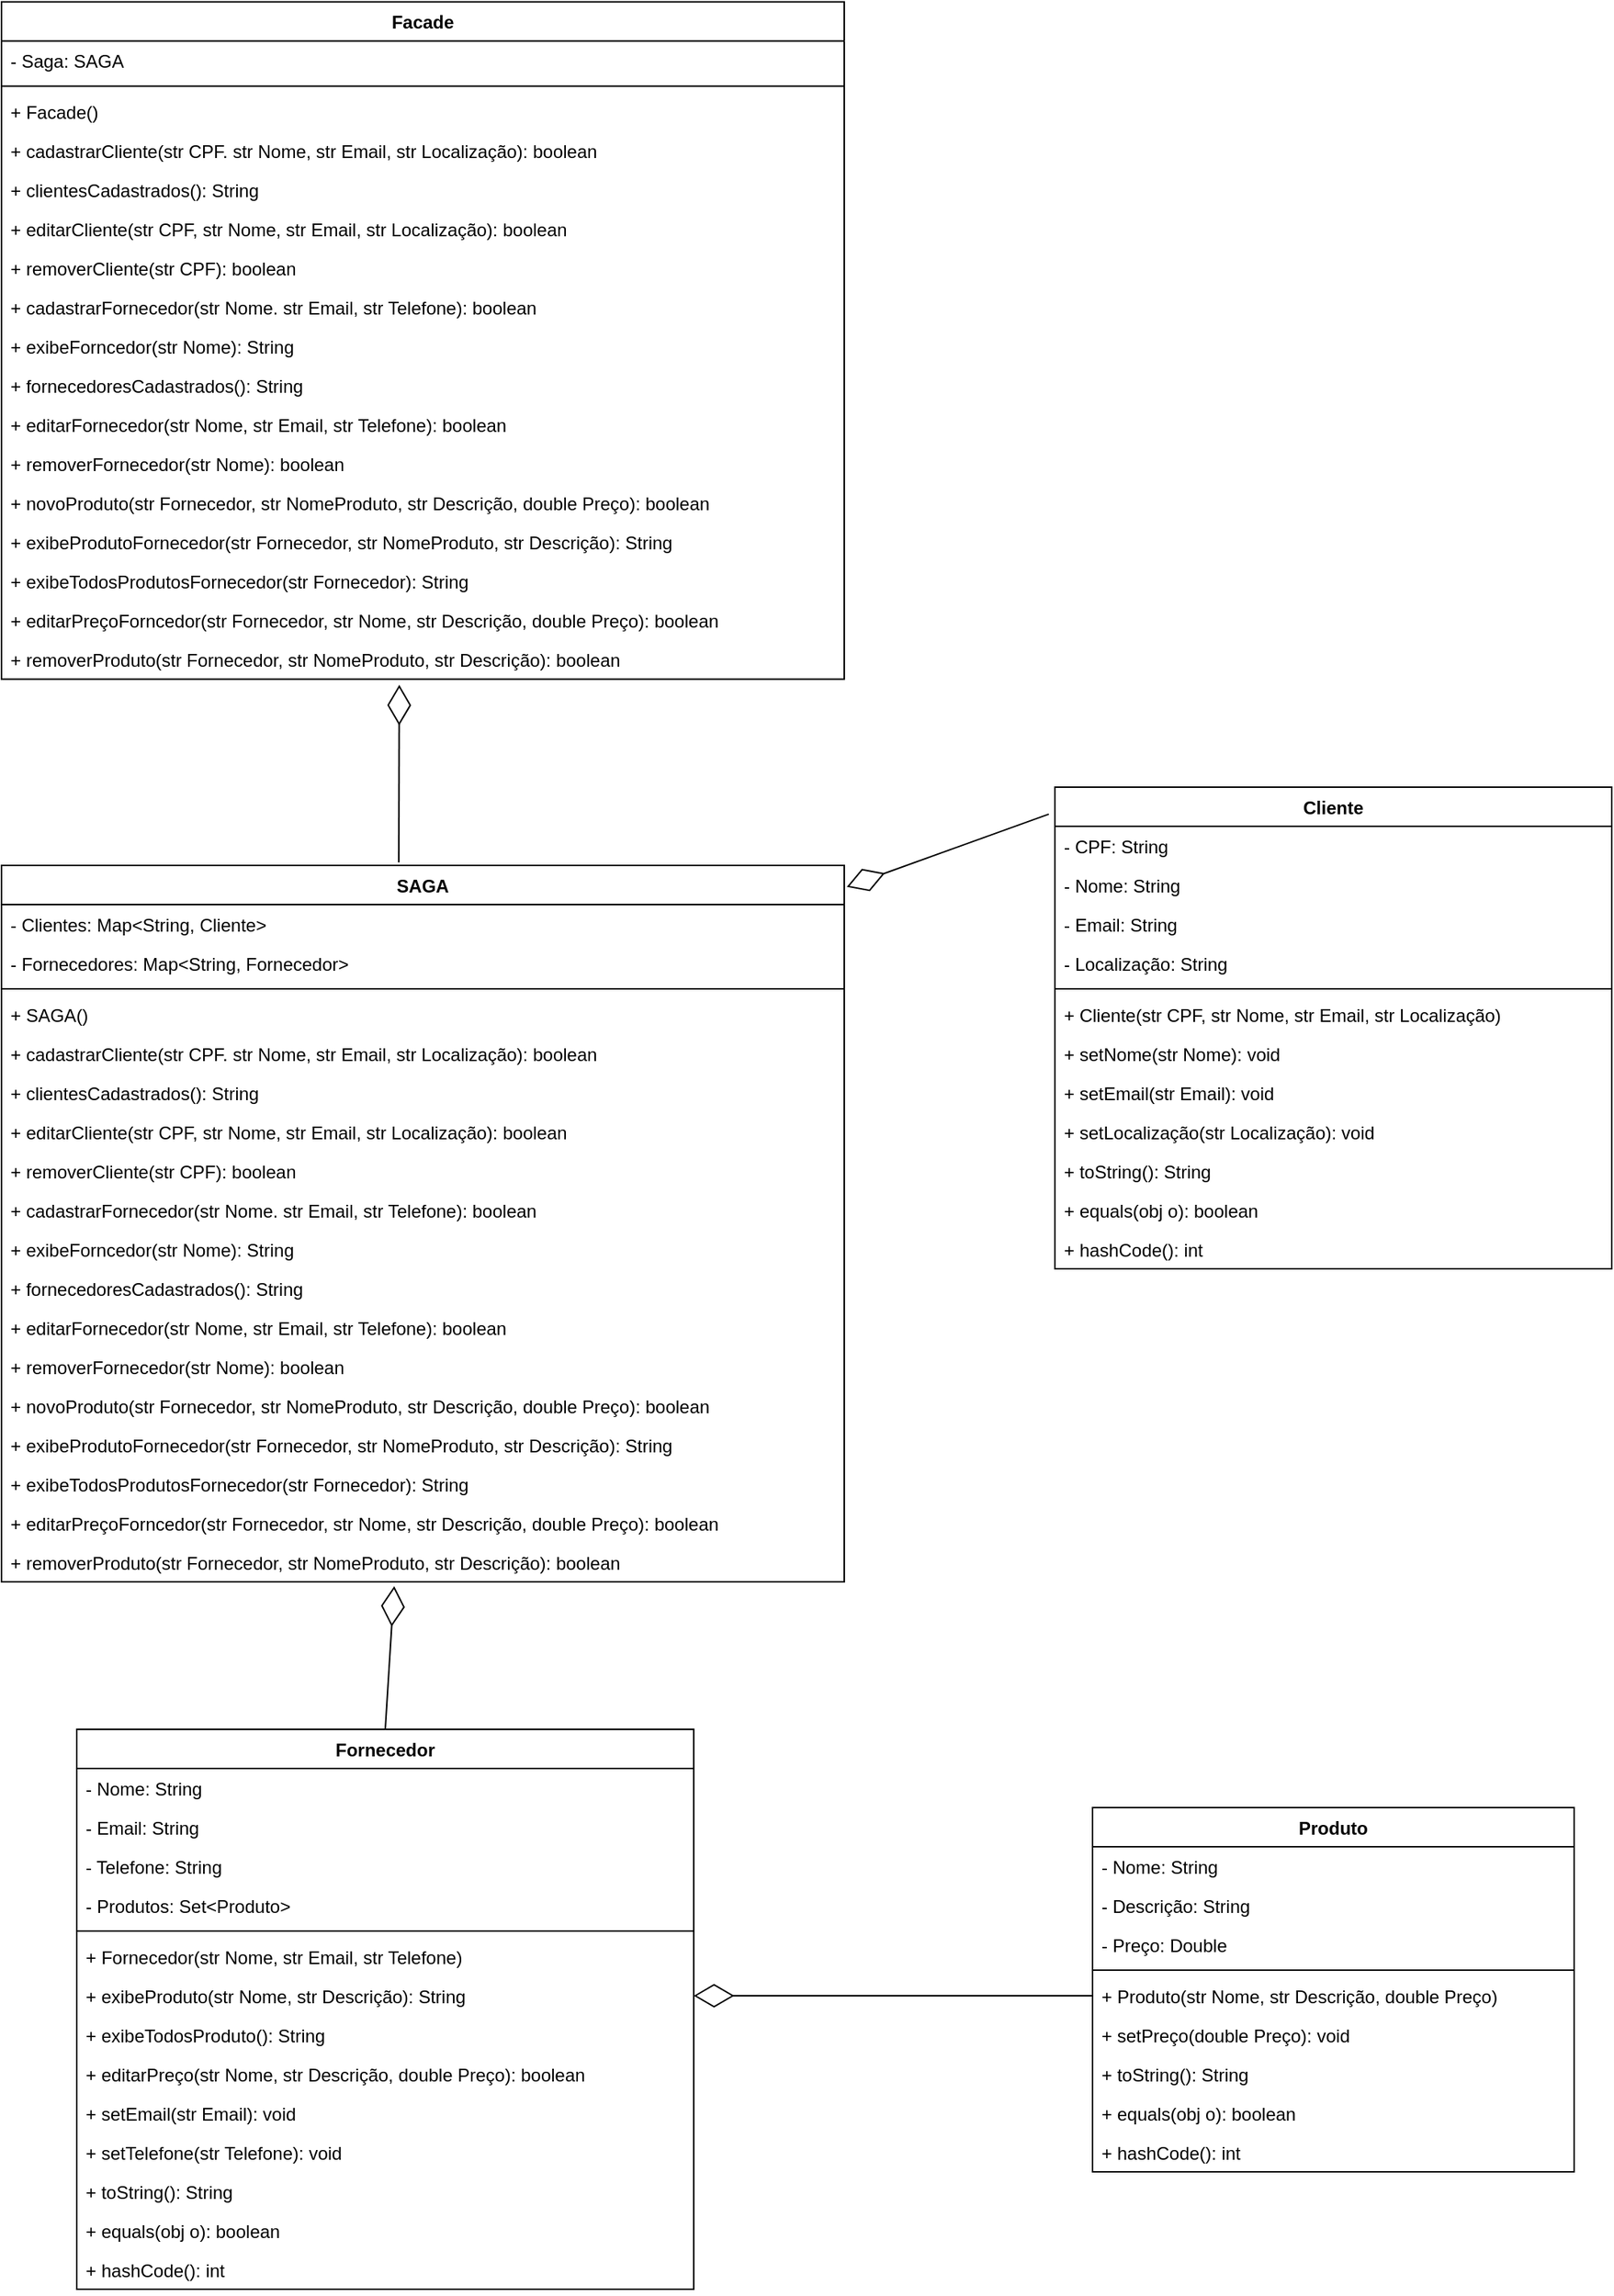 <mxfile version="10.6.5" type="github"><diagram id="1dacf897ab-67nC6Y--v" name="Page-1"><mxGraphModel dx="1561" dy="2015" grid="1" gridSize="10" guides="1" tooltips="1" connect="1" arrows="1" fold="1" page="1" pageScale="1" pageWidth="850" pageHeight="1100" math="0" shadow="0"><root><mxCell id="0"/><mxCell id="1" parent="0"/><mxCell id="9AOsRPNk2wngLEuKn75F-15" value="SAGA" style="swimlane;fontStyle=1;align=center;verticalAlign=top;childLayout=stackLayout;horizontal=1;startSize=26;horizontalStack=0;resizeParent=1;resizeParentMax=0;resizeLast=0;collapsible=1;marginBottom=0;" vertex="1" parent="1"><mxGeometry x="30" y="132" width="560" height="476" as="geometry"/></mxCell><mxCell id="9AOsRPNk2wngLEuKn75F-16" value="- Clientes: Map&lt;String, Cliente&gt;" style="text;strokeColor=none;fillColor=none;align=left;verticalAlign=top;spacingLeft=4;spacingRight=4;overflow=hidden;rotatable=0;points=[[0,0.5],[1,0.5]];portConstraint=eastwest;" vertex="1" parent="9AOsRPNk2wngLEuKn75F-15"><mxGeometry y="26" width="560" height="26" as="geometry"/></mxCell><mxCell id="9AOsRPNk2wngLEuKn75F-70" value="- Fornecedores: Map&lt;String, Fornecedor&gt;" style="text;strokeColor=none;fillColor=none;align=left;verticalAlign=top;spacingLeft=4;spacingRight=4;overflow=hidden;rotatable=0;points=[[0,0.5],[1,0.5]];portConstraint=eastwest;" vertex="1" parent="9AOsRPNk2wngLEuKn75F-15"><mxGeometry y="52" width="560" height="26" as="geometry"/></mxCell><mxCell id="9AOsRPNk2wngLEuKn75F-17" value="" style="line;strokeWidth=1;fillColor=none;align=left;verticalAlign=middle;spacingTop=-1;spacingLeft=3;spacingRight=3;rotatable=0;labelPosition=right;points=[];portConstraint=eastwest;" vertex="1" parent="9AOsRPNk2wngLEuKn75F-15"><mxGeometry y="78" width="560" height="8" as="geometry"/></mxCell><mxCell id="9AOsRPNk2wngLEuKn75F-25" value="+ SAGA()" style="text;strokeColor=none;fillColor=none;align=left;verticalAlign=top;spacingLeft=4;spacingRight=4;overflow=hidden;rotatable=0;points=[[0,0.5],[1,0.5]];portConstraint=eastwest;" vertex="1" parent="9AOsRPNk2wngLEuKn75F-15"><mxGeometry y="86" width="560" height="26" as="geometry"/></mxCell><mxCell id="9AOsRPNk2wngLEuKn75F-18" value="+ cadastrarCliente(str CPF. str Nome, str Email, str Localização): boolean" style="text;strokeColor=none;fillColor=none;align=left;verticalAlign=top;spacingLeft=4;spacingRight=4;overflow=hidden;rotatable=0;points=[[0,0.5],[1,0.5]];portConstraint=eastwest;" vertex="1" parent="9AOsRPNk2wngLEuKn75F-15"><mxGeometry y="112" width="560" height="26" as="geometry"/></mxCell><mxCell id="9AOsRPNk2wngLEuKn75F-26" value="+ clientesCadastrados(): String" style="text;strokeColor=none;fillColor=none;align=left;verticalAlign=top;spacingLeft=4;spacingRight=4;overflow=hidden;rotatable=0;points=[[0,0.5],[1,0.5]];portConstraint=eastwest;" vertex="1" parent="9AOsRPNk2wngLEuKn75F-15"><mxGeometry y="138" width="560" height="26" as="geometry"/></mxCell><mxCell id="9AOsRPNk2wngLEuKn75F-27" value="+ editarCliente(str CPF, str Nome, str Email, str Localização): boolean" style="text;strokeColor=none;fillColor=none;align=left;verticalAlign=top;spacingLeft=4;spacingRight=4;overflow=hidden;rotatable=0;points=[[0,0.5],[1,0.5]];portConstraint=eastwest;" vertex="1" parent="9AOsRPNk2wngLEuKn75F-15"><mxGeometry y="164" width="560" height="26" as="geometry"/></mxCell><mxCell id="9AOsRPNk2wngLEuKn75F-28" value="+ removerCliente(str CPF): boolean" style="text;strokeColor=none;fillColor=none;align=left;verticalAlign=top;spacingLeft=4;spacingRight=4;overflow=hidden;rotatable=0;points=[[0,0.5],[1,0.5]];portConstraint=eastwest;" vertex="1" parent="9AOsRPNk2wngLEuKn75F-15"><mxGeometry y="190" width="560" height="26" as="geometry"/></mxCell><mxCell id="9AOsRPNk2wngLEuKn75F-29" value="+ cadastrarFornecedor(str Nome. str Email, str Telefone): boolean" style="text;strokeColor=none;fillColor=none;align=left;verticalAlign=top;spacingLeft=4;spacingRight=4;overflow=hidden;rotatable=0;points=[[0,0.5],[1,0.5]];portConstraint=eastwest;" vertex="1" parent="9AOsRPNk2wngLEuKn75F-15"><mxGeometry y="216" width="560" height="26" as="geometry"/></mxCell><mxCell id="9AOsRPNk2wngLEuKn75F-30" value="+ exibeForncedor(str Nome): String" style="text;strokeColor=none;fillColor=none;align=left;verticalAlign=top;spacingLeft=4;spacingRight=4;overflow=hidden;rotatable=0;points=[[0,0.5],[1,0.5]];portConstraint=eastwest;" vertex="1" parent="9AOsRPNk2wngLEuKn75F-15"><mxGeometry y="242" width="560" height="26" as="geometry"/></mxCell><mxCell id="9AOsRPNk2wngLEuKn75F-74" value="+ fornecedoresCadastrados(): String" style="text;strokeColor=none;fillColor=none;align=left;verticalAlign=top;spacingLeft=4;spacingRight=4;overflow=hidden;rotatable=0;points=[[0,0.5],[1,0.5]];portConstraint=eastwest;" vertex="1" parent="9AOsRPNk2wngLEuKn75F-15"><mxGeometry y="268" width="560" height="26" as="geometry"/></mxCell><mxCell id="9AOsRPNk2wngLEuKn75F-75" value="+ editarFornecedor(str Nome, str Email, str Telefone): boolean" style="text;strokeColor=none;fillColor=none;align=left;verticalAlign=top;spacingLeft=4;spacingRight=4;overflow=hidden;rotatable=0;points=[[0,0.5],[1,0.5]];portConstraint=eastwest;" vertex="1" parent="9AOsRPNk2wngLEuKn75F-15"><mxGeometry y="294" width="560" height="26" as="geometry"/></mxCell><mxCell id="9AOsRPNk2wngLEuKn75F-76" value="+ removerFornecedor(str Nome): boolean" style="text;strokeColor=none;fillColor=none;align=left;verticalAlign=top;spacingLeft=4;spacingRight=4;overflow=hidden;rotatable=0;points=[[0,0.5],[1,0.5]];portConstraint=eastwest;" vertex="1" parent="9AOsRPNk2wngLEuKn75F-15"><mxGeometry y="320" width="560" height="26" as="geometry"/></mxCell><mxCell id="9AOsRPNk2wngLEuKn75F-77" value="+ novoProduto(str Fornecedor, str NomeProduto, str Descrição, double Preço): boolean" style="text;strokeColor=none;fillColor=none;align=left;verticalAlign=top;spacingLeft=4;spacingRight=4;overflow=hidden;rotatable=0;points=[[0,0.5],[1,0.5]];portConstraint=eastwest;" vertex="1" parent="9AOsRPNk2wngLEuKn75F-15"><mxGeometry y="346" width="560" height="26" as="geometry"/></mxCell><mxCell id="9AOsRPNk2wngLEuKn75F-78" value="+ exibeProdutoFornecedor(str Fornecedor, str NomeProduto, str Descrição): String" style="text;strokeColor=none;fillColor=none;align=left;verticalAlign=top;spacingLeft=4;spacingRight=4;overflow=hidden;rotatable=0;points=[[0,0.5],[1,0.5]];portConstraint=eastwest;" vertex="1" parent="9AOsRPNk2wngLEuKn75F-15"><mxGeometry y="372" width="560" height="26" as="geometry"/></mxCell><mxCell id="9AOsRPNk2wngLEuKn75F-81" value="+ exibeTodosProdutosFornecedor(str Fornecedor): String" style="text;strokeColor=none;fillColor=none;align=left;verticalAlign=top;spacingLeft=4;spacingRight=4;overflow=hidden;rotatable=0;points=[[0,0.5],[1,0.5]];portConstraint=eastwest;" vertex="1" parent="9AOsRPNk2wngLEuKn75F-15"><mxGeometry y="398" width="560" height="26" as="geometry"/></mxCell><mxCell id="9AOsRPNk2wngLEuKn75F-82" value="+ editarPreçoForncedor(str Fornecedor, str Nome, str Descrição, double Preço): boolean" style="text;strokeColor=none;fillColor=none;align=left;verticalAlign=top;spacingLeft=4;spacingRight=4;overflow=hidden;rotatable=0;points=[[0,0.5],[1,0.5]];portConstraint=eastwest;" vertex="1" parent="9AOsRPNk2wngLEuKn75F-15"><mxGeometry y="424" width="560" height="26" as="geometry"/></mxCell><mxCell id="9AOsRPNk2wngLEuKn75F-84" value="+ removerProduto(str Fornecedor, str NomeProduto, str Descrição): boolean" style="text;strokeColor=none;fillColor=none;align=left;verticalAlign=top;spacingLeft=4;spacingRight=4;overflow=hidden;rotatable=0;points=[[0,0.5],[1,0.5]];portConstraint=eastwest;" vertex="1" parent="9AOsRPNk2wngLEuKn75F-15"><mxGeometry y="450" width="560" height="26" as="geometry"/></mxCell><mxCell id="9AOsRPNk2wngLEuKn75F-31" value="Cliente" style="swimlane;fontStyle=1;align=center;verticalAlign=top;childLayout=stackLayout;horizontal=1;startSize=26;horizontalStack=0;resizeParent=1;resizeParentMax=0;resizeLast=0;collapsible=1;marginBottom=0;" vertex="1" parent="1"><mxGeometry x="730" y="80" width="370" height="320" as="geometry"/></mxCell><mxCell id="9AOsRPNk2wngLEuKn75F-32" value="- CPF: String" style="text;strokeColor=none;fillColor=none;align=left;verticalAlign=top;spacingLeft=4;spacingRight=4;overflow=hidden;rotatable=0;points=[[0,0.5],[1,0.5]];portConstraint=eastwest;" vertex="1" parent="9AOsRPNk2wngLEuKn75F-31"><mxGeometry y="26" width="370" height="26" as="geometry"/></mxCell><mxCell id="9AOsRPNk2wngLEuKn75F-35" value="- Nome: String" style="text;strokeColor=none;fillColor=none;align=left;verticalAlign=top;spacingLeft=4;spacingRight=4;overflow=hidden;rotatable=0;points=[[0,0.5],[1,0.5]];portConstraint=eastwest;" vertex="1" parent="9AOsRPNk2wngLEuKn75F-31"><mxGeometry y="52" width="370" height="26" as="geometry"/></mxCell><mxCell id="9AOsRPNk2wngLEuKn75F-36" value="- Email: String" style="text;strokeColor=none;fillColor=none;align=left;verticalAlign=top;spacingLeft=4;spacingRight=4;overflow=hidden;rotatable=0;points=[[0,0.5],[1,0.5]];portConstraint=eastwest;" vertex="1" parent="9AOsRPNk2wngLEuKn75F-31"><mxGeometry y="78" width="370" height="26" as="geometry"/></mxCell><mxCell id="9AOsRPNk2wngLEuKn75F-37" value="- Localização: String" style="text;strokeColor=none;fillColor=none;align=left;verticalAlign=top;spacingLeft=4;spacingRight=4;overflow=hidden;rotatable=0;points=[[0,0.5],[1,0.5]];portConstraint=eastwest;" vertex="1" parent="9AOsRPNk2wngLEuKn75F-31"><mxGeometry y="104" width="370" height="26" as="geometry"/></mxCell><mxCell id="9AOsRPNk2wngLEuKn75F-33" value="" style="line;strokeWidth=1;fillColor=none;align=left;verticalAlign=middle;spacingTop=-1;spacingLeft=3;spacingRight=3;rotatable=0;labelPosition=right;points=[];portConstraint=eastwest;" vertex="1" parent="9AOsRPNk2wngLEuKn75F-31"><mxGeometry y="130" width="370" height="8" as="geometry"/></mxCell><mxCell id="9AOsRPNk2wngLEuKn75F-38" value="+ Cliente(str CPF, str Nome, str Email, str Localização)" style="text;strokeColor=none;fillColor=none;align=left;verticalAlign=top;spacingLeft=4;spacingRight=4;overflow=hidden;rotatable=0;points=[[0,0.5],[1,0.5]];portConstraint=eastwest;" vertex="1" parent="9AOsRPNk2wngLEuKn75F-31"><mxGeometry y="138" width="370" height="26" as="geometry"/></mxCell><mxCell id="9AOsRPNk2wngLEuKn75F-71" value="+ setNome(str Nome): void" style="text;strokeColor=none;fillColor=none;align=left;verticalAlign=top;spacingLeft=4;spacingRight=4;overflow=hidden;rotatable=0;points=[[0,0.5],[1,0.5]];portConstraint=eastwest;" vertex="1" parent="9AOsRPNk2wngLEuKn75F-31"><mxGeometry y="164" width="370" height="26" as="geometry"/></mxCell><mxCell id="9AOsRPNk2wngLEuKn75F-72" value="+ setEmail(str Email): void" style="text;strokeColor=none;fillColor=none;align=left;verticalAlign=top;spacingLeft=4;spacingRight=4;overflow=hidden;rotatable=0;points=[[0,0.5],[1,0.5]];portConstraint=eastwest;" vertex="1" parent="9AOsRPNk2wngLEuKn75F-31"><mxGeometry y="190" width="370" height="26" as="geometry"/></mxCell><mxCell id="9AOsRPNk2wngLEuKn75F-73" value="+ setLocalização(str Localização): void" style="text;strokeColor=none;fillColor=none;align=left;verticalAlign=top;spacingLeft=4;spacingRight=4;overflow=hidden;rotatable=0;points=[[0,0.5],[1,0.5]];portConstraint=eastwest;" vertex="1" parent="9AOsRPNk2wngLEuKn75F-31"><mxGeometry y="216" width="370" height="26" as="geometry"/></mxCell><mxCell id="9AOsRPNk2wngLEuKn75F-34" value="+ toString(): String" style="text;strokeColor=none;fillColor=none;align=left;verticalAlign=top;spacingLeft=4;spacingRight=4;overflow=hidden;rotatable=0;points=[[0,0.5],[1,0.5]];portConstraint=eastwest;" vertex="1" parent="9AOsRPNk2wngLEuKn75F-31"><mxGeometry y="242" width="370" height="26" as="geometry"/></mxCell><mxCell id="9AOsRPNk2wngLEuKn75F-39" value="+ equals(obj o): boolean" style="text;strokeColor=none;fillColor=none;align=left;verticalAlign=top;spacingLeft=4;spacingRight=4;overflow=hidden;rotatable=0;points=[[0,0.5],[1,0.5]];portConstraint=eastwest;" vertex="1" parent="9AOsRPNk2wngLEuKn75F-31"><mxGeometry y="268" width="370" height="26" as="geometry"/></mxCell><mxCell id="9AOsRPNk2wngLEuKn75F-40" value="+ hashCode(): int" style="text;strokeColor=none;fillColor=none;align=left;verticalAlign=top;spacingLeft=4;spacingRight=4;overflow=hidden;rotatable=0;points=[[0,0.5],[1,0.5]];portConstraint=eastwest;" vertex="1" parent="9AOsRPNk2wngLEuKn75F-31"><mxGeometry y="294" width="370" height="26" as="geometry"/></mxCell><mxCell id="9AOsRPNk2wngLEuKn75F-41" value="Produto" style="swimlane;fontStyle=1;align=center;verticalAlign=top;childLayout=stackLayout;horizontal=1;startSize=26;horizontalStack=0;resizeParent=1;resizeParentMax=0;resizeLast=0;collapsible=1;marginBottom=0;" vertex="1" parent="1"><mxGeometry x="755" y="758" width="320" height="242" as="geometry"/></mxCell><mxCell id="9AOsRPNk2wngLEuKn75F-42" value="- Nome: String" style="text;strokeColor=none;fillColor=none;align=left;verticalAlign=top;spacingLeft=4;spacingRight=4;overflow=hidden;rotatable=0;points=[[0,0.5],[1,0.5]];portConstraint=eastwest;" vertex="1" parent="9AOsRPNk2wngLEuKn75F-41"><mxGeometry y="26" width="320" height="26" as="geometry"/></mxCell><mxCell id="9AOsRPNk2wngLEuKn75F-45" value="- Descrição: String" style="text;strokeColor=none;fillColor=none;align=left;verticalAlign=top;spacingLeft=4;spacingRight=4;overflow=hidden;rotatable=0;points=[[0,0.5],[1,0.5]];portConstraint=eastwest;" vertex="1" parent="9AOsRPNk2wngLEuKn75F-41"><mxGeometry y="52" width="320" height="26" as="geometry"/></mxCell><mxCell id="9AOsRPNk2wngLEuKn75F-46" value="- Preço: Double" style="text;strokeColor=none;fillColor=none;align=left;verticalAlign=top;spacingLeft=4;spacingRight=4;overflow=hidden;rotatable=0;points=[[0,0.5],[1,0.5]];portConstraint=eastwest;" vertex="1" parent="9AOsRPNk2wngLEuKn75F-41"><mxGeometry y="78" width="320" height="26" as="geometry"/></mxCell><mxCell id="9AOsRPNk2wngLEuKn75F-43" value="" style="line;strokeWidth=1;fillColor=none;align=left;verticalAlign=middle;spacingTop=-1;spacingLeft=3;spacingRight=3;rotatable=0;labelPosition=right;points=[];portConstraint=eastwest;" vertex="1" parent="9AOsRPNk2wngLEuKn75F-41"><mxGeometry y="104" width="320" height="8" as="geometry"/></mxCell><mxCell id="9AOsRPNk2wngLEuKn75F-44" value="+ Produto(str Nome, str Descrição, double Preço)" style="text;strokeColor=none;fillColor=none;align=left;verticalAlign=top;spacingLeft=4;spacingRight=4;overflow=hidden;rotatable=0;points=[[0,0.5],[1,0.5]];portConstraint=eastwest;" vertex="1" parent="9AOsRPNk2wngLEuKn75F-41"><mxGeometry y="112" width="320" height="26" as="geometry"/></mxCell><mxCell id="9AOsRPNk2wngLEuKn75F-51" value="+ setPreço(double Preço): void" style="text;strokeColor=none;fillColor=none;align=left;verticalAlign=top;spacingLeft=4;spacingRight=4;overflow=hidden;rotatable=0;points=[[0,0.5],[1,0.5]];portConstraint=eastwest;" vertex="1" parent="9AOsRPNk2wngLEuKn75F-41"><mxGeometry y="138" width="320" height="26" as="geometry"/></mxCell><mxCell id="9AOsRPNk2wngLEuKn75F-48" value="+ toString(): String" style="text;strokeColor=none;fillColor=none;align=left;verticalAlign=top;spacingLeft=4;spacingRight=4;overflow=hidden;rotatable=0;points=[[0,0.5],[1,0.5]];portConstraint=eastwest;" vertex="1" parent="9AOsRPNk2wngLEuKn75F-41"><mxGeometry y="164" width="320" height="26" as="geometry"/></mxCell><mxCell id="9AOsRPNk2wngLEuKn75F-49" value="+ equals(obj o): boolean" style="text;strokeColor=none;fillColor=none;align=left;verticalAlign=top;spacingLeft=4;spacingRight=4;overflow=hidden;rotatable=0;points=[[0,0.5],[1,0.5]];portConstraint=eastwest;" vertex="1" parent="9AOsRPNk2wngLEuKn75F-41"><mxGeometry y="190" width="320" height="26" as="geometry"/></mxCell><mxCell id="9AOsRPNk2wngLEuKn75F-50" value="+ hashCode(): int" style="text;strokeColor=none;fillColor=none;align=left;verticalAlign=top;spacingLeft=4;spacingRight=4;overflow=hidden;rotatable=0;points=[[0,0.5],[1,0.5]];portConstraint=eastwest;" vertex="1" parent="9AOsRPNk2wngLEuKn75F-41"><mxGeometry y="216" width="320" height="26" as="geometry"/></mxCell><mxCell id="9AOsRPNk2wngLEuKn75F-52" value="Fornecedor" style="swimlane;fontStyle=1;align=center;verticalAlign=top;childLayout=stackLayout;horizontal=1;startSize=26;horizontalStack=0;resizeParent=1;resizeParentMax=0;resizeLast=0;collapsible=1;marginBottom=0;" vertex="1" parent="1"><mxGeometry x="80" y="706" width="410" height="372" as="geometry"/></mxCell><mxCell id="9AOsRPNk2wngLEuKn75F-53" value="- Nome: String" style="text;strokeColor=none;fillColor=none;align=left;verticalAlign=top;spacingLeft=4;spacingRight=4;overflow=hidden;rotatable=0;points=[[0,0.5],[1,0.5]];portConstraint=eastwest;" vertex="1" parent="9AOsRPNk2wngLEuKn75F-52"><mxGeometry y="26" width="410" height="26" as="geometry"/></mxCell><mxCell id="9AOsRPNk2wngLEuKn75F-61" value="- Email: String" style="text;strokeColor=none;fillColor=none;align=left;verticalAlign=top;spacingLeft=4;spacingRight=4;overflow=hidden;rotatable=0;points=[[0,0.5],[1,0.5]];portConstraint=eastwest;" vertex="1" parent="9AOsRPNk2wngLEuKn75F-52"><mxGeometry y="52" width="410" height="26" as="geometry"/></mxCell><mxCell id="9AOsRPNk2wngLEuKn75F-62" value="- Telefone: String" style="text;strokeColor=none;fillColor=none;align=left;verticalAlign=top;spacingLeft=4;spacingRight=4;overflow=hidden;rotatable=0;points=[[0,0.5],[1,0.5]];portConstraint=eastwest;" vertex="1" parent="9AOsRPNk2wngLEuKn75F-52"><mxGeometry y="78" width="410" height="26" as="geometry"/></mxCell><mxCell id="9AOsRPNk2wngLEuKn75F-68" value="- Produtos: Set&lt;Produto&gt;" style="text;strokeColor=none;fillColor=none;align=left;verticalAlign=top;spacingLeft=4;spacingRight=4;overflow=hidden;rotatable=0;points=[[0,0.5],[1,0.5]];portConstraint=eastwest;" vertex="1" parent="9AOsRPNk2wngLEuKn75F-52"><mxGeometry y="104" width="410" height="26" as="geometry"/></mxCell><mxCell id="9AOsRPNk2wngLEuKn75F-54" value="" style="line;strokeWidth=1;fillColor=none;align=left;verticalAlign=middle;spacingTop=-1;spacingLeft=3;spacingRight=3;rotatable=0;labelPosition=right;points=[];portConstraint=eastwest;" vertex="1" parent="9AOsRPNk2wngLEuKn75F-52"><mxGeometry y="130" width="410" height="8" as="geometry"/></mxCell><mxCell id="9AOsRPNk2wngLEuKn75F-55" value="+ Fornecedor(str Nome, str Email, str Telefone)" style="text;strokeColor=none;fillColor=none;align=left;verticalAlign=top;spacingLeft=4;spacingRight=4;overflow=hidden;rotatable=0;points=[[0,0.5],[1,0.5]];portConstraint=eastwest;" vertex="1" parent="9AOsRPNk2wngLEuKn75F-52"><mxGeometry y="138" width="410" height="26" as="geometry"/></mxCell><mxCell id="9AOsRPNk2wngLEuKn75F-79" value="+ exibeProduto(str Nome, str Descrição): String" style="text;strokeColor=none;fillColor=none;align=left;verticalAlign=top;spacingLeft=4;spacingRight=4;overflow=hidden;rotatable=0;points=[[0,0.5],[1,0.5]];portConstraint=eastwest;" vertex="1" parent="9AOsRPNk2wngLEuKn75F-52"><mxGeometry y="164" width="410" height="26" as="geometry"/></mxCell><mxCell id="9AOsRPNk2wngLEuKn75F-80" value="+ exibeTodosProduto(): String" style="text;strokeColor=none;fillColor=none;align=left;verticalAlign=top;spacingLeft=4;spacingRight=4;overflow=hidden;rotatable=0;points=[[0,0.5],[1,0.5]];portConstraint=eastwest;" vertex="1" parent="9AOsRPNk2wngLEuKn75F-52"><mxGeometry y="190" width="410" height="26" as="geometry"/></mxCell><mxCell id="9AOsRPNk2wngLEuKn75F-83" value="+ editarPreço(str Nome, str Descrição, double Preço): boolean" style="text;strokeColor=none;fillColor=none;align=left;verticalAlign=top;spacingLeft=4;spacingRight=4;overflow=hidden;rotatable=0;points=[[0,0.5],[1,0.5]];portConstraint=eastwest;" vertex="1" parent="9AOsRPNk2wngLEuKn75F-52"><mxGeometry y="216" width="410" height="26" as="geometry"/></mxCell><mxCell id="9AOsRPNk2wngLEuKn75F-64" value="+ setEmail(str Email): void" style="text;strokeColor=none;fillColor=none;align=left;verticalAlign=top;spacingLeft=4;spacingRight=4;overflow=hidden;rotatable=0;points=[[0,0.5],[1,0.5]];portConstraint=eastwest;" vertex="1" parent="9AOsRPNk2wngLEuKn75F-52"><mxGeometry y="242" width="410" height="26" as="geometry"/></mxCell><mxCell id="9AOsRPNk2wngLEuKn75F-65" value="+ setTelefone(str Telefone): void" style="text;strokeColor=none;fillColor=none;align=left;verticalAlign=top;spacingLeft=4;spacingRight=4;overflow=hidden;rotatable=0;points=[[0,0.5],[1,0.5]];portConstraint=eastwest;" vertex="1" parent="9AOsRPNk2wngLEuKn75F-52"><mxGeometry y="268" width="410" height="26" as="geometry"/></mxCell><mxCell id="9AOsRPNk2wngLEuKn75F-63" value="+ toString(): String" style="text;strokeColor=none;fillColor=none;align=left;verticalAlign=top;spacingLeft=4;spacingRight=4;overflow=hidden;rotatable=0;points=[[0,0.5],[1,0.5]];portConstraint=eastwest;" vertex="1" parent="9AOsRPNk2wngLEuKn75F-52"><mxGeometry y="294" width="410" height="26" as="geometry"/></mxCell><mxCell id="9AOsRPNk2wngLEuKn75F-66" value="+ equals(obj o): boolean" style="text;strokeColor=none;fillColor=none;align=left;verticalAlign=top;spacingLeft=4;spacingRight=4;overflow=hidden;rotatable=0;points=[[0,0.5],[1,0.5]];portConstraint=eastwest;" vertex="1" parent="9AOsRPNk2wngLEuKn75F-52"><mxGeometry y="320" width="410" height="26" as="geometry"/></mxCell><mxCell id="9AOsRPNk2wngLEuKn75F-67" value="+ hashCode(): int" style="text;strokeColor=none;fillColor=none;align=left;verticalAlign=top;spacingLeft=4;spacingRight=4;overflow=hidden;rotatable=0;points=[[0,0.5],[1,0.5]];portConstraint=eastwest;" vertex="1" parent="9AOsRPNk2wngLEuKn75F-52"><mxGeometry y="346" width="410" height="26" as="geometry"/></mxCell><mxCell id="9AOsRPNk2wngLEuKn75F-86" value="" style="endArrow=diamondThin;endFill=0;endSize=24;html=1;exitX=0;exitY=0.5;exitDx=0;exitDy=0;entryX=1;entryY=0.5;entryDx=0;entryDy=0;" edge="1" parent="1" source="9AOsRPNk2wngLEuKn75F-44" target="9AOsRPNk2wngLEuKn75F-79"><mxGeometry width="160" relative="1" as="geometry"><mxPoint x="500" y="900" as="sourcePoint"/><mxPoint x="660" y="900" as="targetPoint"/></mxGeometry></mxCell><mxCell id="9AOsRPNk2wngLEuKn75F-87" value="" style="endArrow=diamondThin;endFill=0;endSize=24;html=1;exitX=0.5;exitY=0;exitDx=0;exitDy=0;entryX=0.466;entryY=1.111;entryDx=0;entryDy=0;entryPerimeter=0;" edge="1" parent="1" source="9AOsRPNk2wngLEuKn75F-52" target="9AOsRPNk2wngLEuKn75F-84"><mxGeometry width="160" relative="1" as="geometry"><mxPoint x="280" y="670" as="sourcePoint"/><mxPoint x="280" y="612" as="targetPoint"/></mxGeometry></mxCell><mxCell id="9AOsRPNk2wngLEuKn75F-88" value="" style="endArrow=diamondThin;endFill=0;endSize=24;html=1;entryX=1.003;entryY=0.03;entryDx=0;entryDy=0;entryPerimeter=0;exitX=-0.011;exitY=0.056;exitDx=0;exitDy=0;exitPerimeter=0;" edge="1" parent="1" source="9AOsRPNk2wngLEuKn75F-31" target="9AOsRPNk2wngLEuKn75F-15"><mxGeometry width="160" relative="1" as="geometry"><mxPoint x="620" y="530" as="sourcePoint"/><mxPoint x="780" y="530" as="targetPoint"/></mxGeometry></mxCell><mxCell id="9AOsRPNk2wngLEuKn75F-89" value="Facade" style="swimlane;fontStyle=1;align=center;verticalAlign=top;childLayout=stackLayout;horizontal=1;startSize=26;horizontalStack=0;resizeParent=1;resizeParentMax=0;resizeLast=0;collapsible=1;marginBottom=0;" vertex="1" parent="1"><mxGeometry x="30" y="-441.765" width="560" height="450" as="geometry"/></mxCell><mxCell id="9AOsRPNk2wngLEuKn75F-90" value="- Saga: SAGA" style="text;strokeColor=none;fillColor=none;align=left;verticalAlign=top;spacingLeft=4;spacingRight=4;overflow=hidden;rotatable=0;points=[[0,0.5],[1,0.5]];portConstraint=eastwest;" vertex="1" parent="9AOsRPNk2wngLEuKn75F-89"><mxGeometry y="26" width="560" height="26" as="geometry"/></mxCell><mxCell id="9AOsRPNk2wngLEuKn75F-92" value="" style="line;strokeWidth=1;fillColor=none;align=left;verticalAlign=middle;spacingTop=-1;spacingLeft=3;spacingRight=3;rotatable=0;labelPosition=right;points=[];portConstraint=eastwest;" vertex="1" parent="9AOsRPNk2wngLEuKn75F-89"><mxGeometry y="52" width="560" height="8" as="geometry"/></mxCell><mxCell id="9AOsRPNk2wngLEuKn75F-93" value="+ Facade()" style="text;strokeColor=none;fillColor=none;align=left;verticalAlign=top;spacingLeft=4;spacingRight=4;overflow=hidden;rotatable=0;points=[[0,0.5],[1,0.5]];portConstraint=eastwest;" vertex="1" parent="9AOsRPNk2wngLEuKn75F-89"><mxGeometry y="60" width="560" height="26" as="geometry"/></mxCell><mxCell id="9AOsRPNk2wngLEuKn75F-94" value="+ cadastrarCliente(str CPF. str Nome, str Email, str Localização): boolean" style="text;strokeColor=none;fillColor=none;align=left;verticalAlign=top;spacingLeft=4;spacingRight=4;overflow=hidden;rotatable=0;points=[[0,0.5],[1,0.5]];portConstraint=eastwest;" vertex="1" parent="9AOsRPNk2wngLEuKn75F-89"><mxGeometry y="86" width="560" height="26" as="geometry"/></mxCell><mxCell id="9AOsRPNk2wngLEuKn75F-95" value="+ clientesCadastrados(): String" style="text;strokeColor=none;fillColor=none;align=left;verticalAlign=top;spacingLeft=4;spacingRight=4;overflow=hidden;rotatable=0;points=[[0,0.5],[1,0.5]];portConstraint=eastwest;" vertex="1" parent="9AOsRPNk2wngLEuKn75F-89"><mxGeometry y="112" width="560" height="26" as="geometry"/></mxCell><mxCell id="9AOsRPNk2wngLEuKn75F-96" value="+ editarCliente(str CPF, str Nome, str Email, str Localização): boolean" style="text;strokeColor=none;fillColor=none;align=left;verticalAlign=top;spacingLeft=4;spacingRight=4;overflow=hidden;rotatable=0;points=[[0,0.5],[1,0.5]];portConstraint=eastwest;" vertex="1" parent="9AOsRPNk2wngLEuKn75F-89"><mxGeometry y="138" width="560" height="26" as="geometry"/></mxCell><mxCell id="9AOsRPNk2wngLEuKn75F-97" value="+ removerCliente(str CPF): boolean" style="text;strokeColor=none;fillColor=none;align=left;verticalAlign=top;spacingLeft=4;spacingRight=4;overflow=hidden;rotatable=0;points=[[0,0.5],[1,0.5]];portConstraint=eastwest;" vertex="1" parent="9AOsRPNk2wngLEuKn75F-89"><mxGeometry y="164" width="560" height="26" as="geometry"/></mxCell><mxCell id="9AOsRPNk2wngLEuKn75F-98" value="+ cadastrarFornecedor(str Nome. str Email, str Telefone): boolean" style="text;strokeColor=none;fillColor=none;align=left;verticalAlign=top;spacingLeft=4;spacingRight=4;overflow=hidden;rotatable=0;points=[[0,0.5],[1,0.5]];portConstraint=eastwest;" vertex="1" parent="9AOsRPNk2wngLEuKn75F-89"><mxGeometry y="190" width="560" height="26" as="geometry"/></mxCell><mxCell id="9AOsRPNk2wngLEuKn75F-99" value="+ exibeForncedor(str Nome): String" style="text;strokeColor=none;fillColor=none;align=left;verticalAlign=top;spacingLeft=4;spacingRight=4;overflow=hidden;rotatable=0;points=[[0,0.5],[1,0.5]];portConstraint=eastwest;" vertex="1" parent="9AOsRPNk2wngLEuKn75F-89"><mxGeometry y="216" width="560" height="26" as="geometry"/></mxCell><mxCell id="9AOsRPNk2wngLEuKn75F-100" value="+ fornecedoresCadastrados(): String" style="text;strokeColor=none;fillColor=none;align=left;verticalAlign=top;spacingLeft=4;spacingRight=4;overflow=hidden;rotatable=0;points=[[0,0.5],[1,0.5]];portConstraint=eastwest;" vertex="1" parent="9AOsRPNk2wngLEuKn75F-89"><mxGeometry y="242" width="560" height="26" as="geometry"/></mxCell><mxCell id="9AOsRPNk2wngLEuKn75F-101" value="+ editarFornecedor(str Nome, str Email, str Telefone): boolean" style="text;strokeColor=none;fillColor=none;align=left;verticalAlign=top;spacingLeft=4;spacingRight=4;overflow=hidden;rotatable=0;points=[[0,0.5],[1,0.5]];portConstraint=eastwest;" vertex="1" parent="9AOsRPNk2wngLEuKn75F-89"><mxGeometry y="268" width="560" height="26" as="geometry"/></mxCell><mxCell id="9AOsRPNk2wngLEuKn75F-102" value="+ removerFornecedor(str Nome): boolean" style="text;strokeColor=none;fillColor=none;align=left;verticalAlign=top;spacingLeft=4;spacingRight=4;overflow=hidden;rotatable=0;points=[[0,0.5],[1,0.5]];portConstraint=eastwest;" vertex="1" parent="9AOsRPNk2wngLEuKn75F-89"><mxGeometry y="294" width="560" height="26" as="geometry"/></mxCell><mxCell id="9AOsRPNk2wngLEuKn75F-103" value="+ novoProduto(str Fornecedor, str NomeProduto, str Descrição, double Preço): boolean" style="text;strokeColor=none;fillColor=none;align=left;verticalAlign=top;spacingLeft=4;spacingRight=4;overflow=hidden;rotatable=0;points=[[0,0.5],[1,0.5]];portConstraint=eastwest;" vertex="1" parent="9AOsRPNk2wngLEuKn75F-89"><mxGeometry y="320" width="560" height="26" as="geometry"/></mxCell><mxCell id="9AOsRPNk2wngLEuKn75F-104" value="+ exibeProdutoFornecedor(str Fornecedor, str NomeProduto, str Descrição): String" style="text;strokeColor=none;fillColor=none;align=left;verticalAlign=top;spacingLeft=4;spacingRight=4;overflow=hidden;rotatable=0;points=[[0,0.5],[1,0.5]];portConstraint=eastwest;" vertex="1" parent="9AOsRPNk2wngLEuKn75F-89"><mxGeometry y="346" width="560" height="26" as="geometry"/></mxCell><mxCell id="9AOsRPNk2wngLEuKn75F-105" value="+ exibeTodosProdutosFornecedor(str Fornecedor): String" style="text;strokeColor=none;fillColor=none;align=left;verticalAlign=top;spacingLeft=4;spacingRight=4;overflow=hidden;rotatable=0;points=[[0,0.5],[1,0.5]];portConstraint=eastwest;" vertex="1" parent="9AOsRPNk2wngLEuKn75F-89"><mxGeometry y="372" width="560" height="26" as="geometry"/></mxCell><mxCell id="9AOsRPNk2wngLEuKn75F-106" value="+ editarPreçoForncedor(str Fornecedor, str Nome, str Descrição, double Preço): boolean" style="text;strokeColor=none;fillColor=none;align=left;verticalAlign=top;spacingLeft=4;spacingRight=4;overflow=hidden;rotatable=0;points=[[0,0.5],[1,0.5]];portConstraint=eastwest;" vertex="1" parent="9AOsRPNk2wngLEuKn75F-89"><mxGeometry y="398" width="560" height="26" as="geometry"/></mxCell><mxCell id="9AOsRPNk2wngLEuKn75F-107" value="+ removerProduto(str Fornecedor, str NomeProduto, str Descrição): boolean" style="text;strokeColor=none;fillColor=none;align=left;verticalAlign=top;spacingLeft=4;spacingRight=4;overflow=hidden;rotatable=0;points=[[0,0.5],[1,0.5]];portConstraint=eastwest;" vertex="1" parent="9AOsRPNk2wngLEuKn75F-89"><mxGeometry y="424" width="560" height="26" as="geometry"/></mxCell><mxCell id="9AOsRPNk2wngLEuKn75F-108" value="" style="endArrow=diamondThin;endFill=0;endSize=24;html=1;entryX=0.472;entryY=1.147;entryDx=0;entryDy=0;entryPerimeter=0;" edge="1" parent="1" target="9AOsRPNk2wngLEuKn75F-107"><mxGeometry width="160" relative="1" as="geometry"><mxPoint x="294" y="130" as="sourcePoint"/><mxPoint x="390" y="60" as="targetPoint"/></mxGeometry></mxCell></root></mxGraphModel></diagram></mxfile>